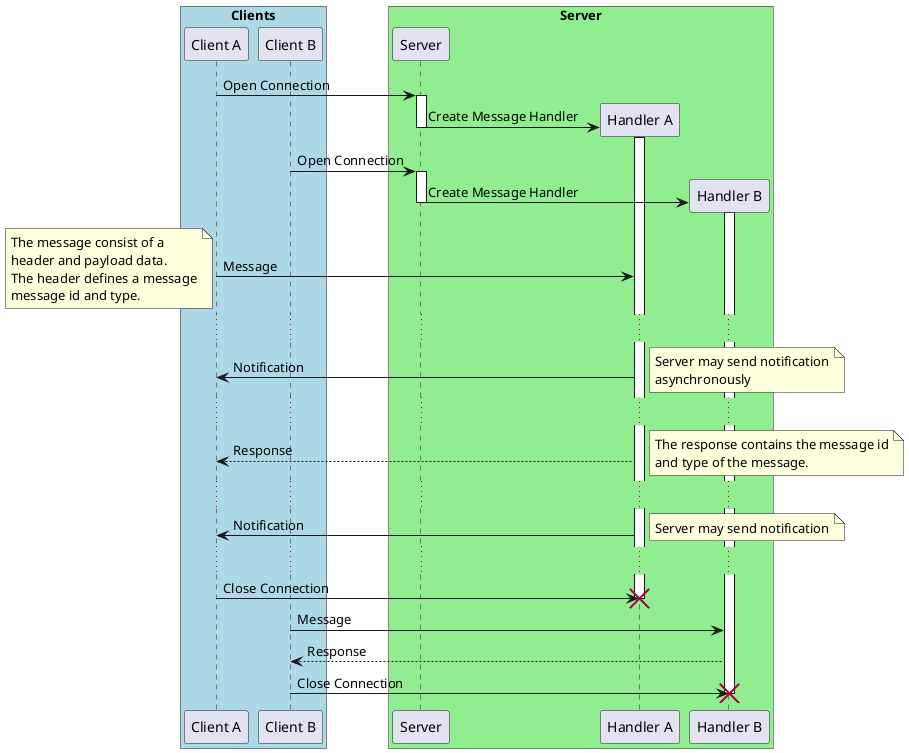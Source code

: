 @startuml

box "Clients" #LightBlue
  participant "Client A"
  participant "Client B"
end box

box "Server" #LightGreen
participant Server
participant "Handler A"
participant "Handler B"
end box

"Client A" -> Server: Open Connection
activate Server

create "Handler A"
Server -> "Handler A" : Create Message Handler

activate "Handler A"
deactivate Server

"Client B" -> Server: Open Connection
activate Server

create "Handler B"
Server -> "Handler B" : Create Message Handler
activate "Handler B"
deactivate Server

"Client A" -> "Handler A": Message
note left
  The message consist of a
  header and payload data.
  The header defines a message
  message id and type.
end note

...

"Client A" <- "Handler A": Notification
note right
  Server may send notification
  asynchronously
end note

...

"Handler A" --> "Client A": Response
note right
  The response contains the message id
  and type of the message.
end note

...

"Client A" <- "Handler A": Notification
note right
  Server may send notification
end note

...

"Client A" -> "Handler A": Close Connection
destroy "Handler A"

"Client B" -> "Handler B": Message

"Handler B" --> "Client B": Response

"Client B" -> "Handler B": Close Connection
destroy "Handler B"

@enduml

